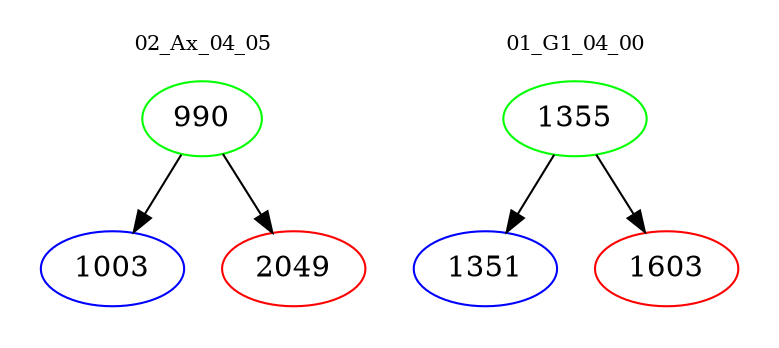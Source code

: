 digraph{
subgraph cluster_0 {
color = white
label = "02_Ax_04_05";
fontsize=10;
T0_990 [label="990", color="green"]
T0_990 -> T0_1003 [color="black"]
T0_1003 [label="1003", color="blue"]
T0_990 -> T0_2049 [color="black"]
T0_2049 [label="2049", color="red"]
}
subgraph cluster_1 {
color = white
label = "01_G1_04_00";
fontsize=10;
T1_1355 [label="1355", color="green"]
T1_1355 -> T1_1351 [color="black"]
T1_1351 [label="1351", color="blue"]
T1_1355 -> T1_1603 [color="black"]
T1_1603 [label="1603", color="red"]
}
}
